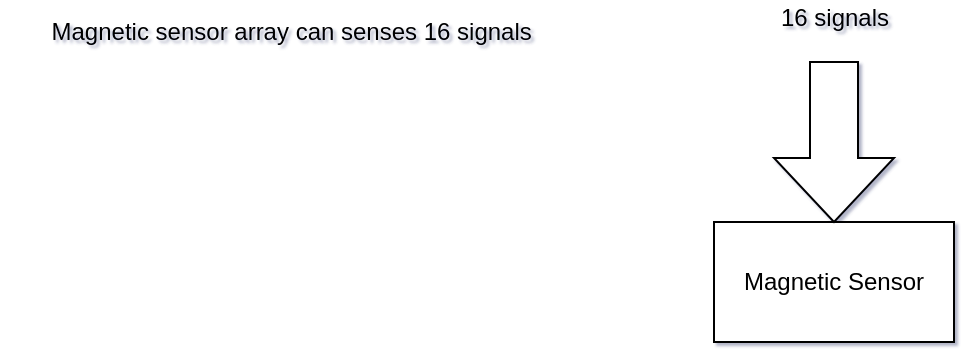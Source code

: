 <mxfile version="15.7.1" type="github">
  <diagram name="Page-1" id="edf60f1a-56cd-e834-aa8a-f176f3a09ee4">
    <mxGraphModel dx="1171" dy="686" grid="0" gridSize="10" guides="1" tooltips="1" connect="1" arrows="1" fold="1" page="1" pageScale="1" pageWidth="1100" pageHeight="850" background="none" math="0" shadow="1">
      <root>
        <mxCell id="0" />
        <mxCell id="1" parent="0" />
        <mxCell id="_jbDvkYazUVAe7DlXdV3-1" value="Magnetic Sensor&lt;br&gt;" style="whiteSpace=wrap;html=1;" vertex="1" parent="1">
          <mxGeometry x="375" y="129" width="120" height="60" as="geometry" />
        </mxCell>
        <mxCell id="_jbDvkYazUVAe7DlXdV3-2" value="Magnetic sensor array can senses 16 signals&amp;nbsp;" style="text;html=1;align=center;verticalAlign=middle;resizable=0;points=[];autosize=1;strokeColor=none;fillColor=none;" vertex="1" parent="1">
          <mxGeometry x="18" y="25" width="294" height="18" as="geometry" />
        </mxCell>
        <mxCell id="_jbDvkYazUVAe7DlXdV3-11" value="" style="shape=singleArrow;whiteSpace=wrap;html=1;arrowWidth=0.4;arrowSize=0.4;direction=south;" vertex="1" parent="1">
          <mxGeometry x="405" y="49" width="60" height="80" as="geometry" />
        </mxCell>
        <mxCell id="_jbDvkYazUVAe7DlXdV3-12" value="16 signals" style="text;html=1;align=center;verticalAlign=middle;resizable=0;points=[];autosize=1;strokeColor=none;fillColor=none;" vertex="1" parent="1">
          <mxGeometry x="398.5" y="18" width="73" height="18" as="geometry" />
        </mxCell>
      </root>
    </mxGraphModel>
  </diagram>
</mxfile>
